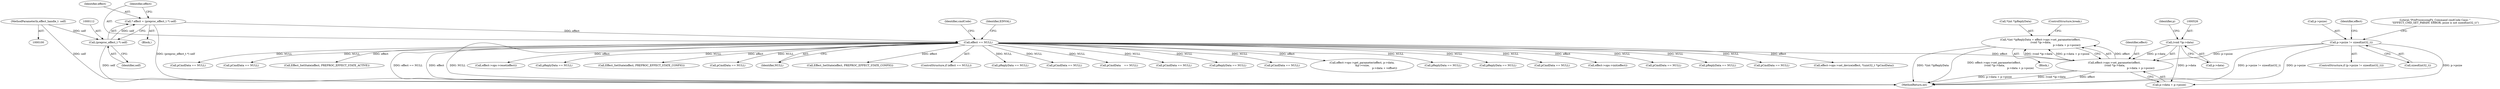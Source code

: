 digraph "0_Android_aeea52da00d210587fb3ed895de3d5f2e0264c88_9@integer" {
"1000518" [label="(Call,*(int *)pReplyData = effect->ops->set_parameter(effect,\n (void *)p->data,\n                                                                p->data + p->psize))"];
"1000523" [label="(Call,effect->ops->set_parameter(effect,\n (void *)p->data,\n                                                                p->data + p->psize))"];
"1000117" [label="(Call,effect == NULL)"];
"1000109" [label="(Call,* effect = (preproc_effect_t *) self)"];
"1000111" [label="(Call,(preproc_effect_t *) self)"];
"1000101" [label="(MethodParameterIn,effect_handle_t  self)"];
"1000525" [label="(Call,(void *)p->data)"];
"1000499" [label="(Call,p->psize != sizeof(int32_t))"];
"1000119" [label="(Identifier,NULL)"];
"1000246" [label="(Call,Effect_SetState(effect, PREPROC_EFFECT_STATE_CONFIG))"];
"1000518" [label="(Call,*(int *)pReplyData = effect->ops->set_parameter(effect,\n (void *)p->data,\n                                                                p->data + p->psize))"];
"1000507" [label="(Literal,\"PreProcessingFx_Command cmdCode Case: \"\n \"EFFECT_CMD_SET_PARAM: ERROR, psize is not sizeof(int32_t)\")"];
"1000116" [label="(ControlStructure,if (effect == NULL))"];
"1000111" [label="(Call,(preproc_effect_t *) self)"];
"1000532" [label="(Identifier,p)"];
"1000326" [label="(Call,pReplyData == NULL)"];
"1000852" [label="(Call,pCmdData == NULL)"];
"1000162" [label="(Call,pCmdData    == NULL)"];
"1001030" [label="(Call,pCmdData == NULL)"];
"1000130" [label="(Call,pReplyData == NULL)"];
"1000498" [label="(ControlStructure,if (p->psize != sizeof(int32_t)))"];
"1000499" [label="(Call,p->psize != sizeof(int32_t))"];
"1000500" [label="(Call,p->psize)"];
"1000628" [label="(Call,pCmdData == NULL)"];
"1000517" [label="(Block,)"];
"1000109" [label="(Call,* effect = (preproc_effect_t *) self)"];
"1000107" [label="(Block,)"];
"1000125" [label="(Identifier,cmdCode)"];
"1000437" [label="(Call,effect->ops->get_parameter(effect, p->data,\n &p->vsize,\n                                                       p->data + voffset))"];
"1000541" [label="(Call,pReplyData == NULL)"];
"1000525" [label="(Call,(void *)p->data)"];
"1000514" [label="(Identifier,effect)"];
"1000795" [label="(Call,pReplyData == NULL)"];
"1000714" [label="(Call,pCmdData == NULL)"];
"1000527" [label="(Call,p->data)"];
"1000530" [label="(Call,p->data + p->psize)"];
"1000149" [label="(Call,effect->ops->init(effect))"];
"1000363" [label="(Call,pCmdData == NULL)"];
"1000567" [label="(Call,pReplyData == NULL)"];
"1000523" [label="(Call,effect->ops->set_parameter(effect,\n (void *)p->data,\n                                                                p->data + p->psize))"];
"1000110" [label="(Identifier,effect)"];
"1000519" [label="(Call,*(int *)pReplyData)"];
"1000278" [label="(Call,pCmdData == NULL)"];
"1001295" [label="(MethodReturn,int)"];
"1000614" [label="(Call,effect->ops->set_device(effect, *(uint32_t *)pCmdData))"];
"1000503" [label="(Call,sizeof(int32_t))"];
"1000113" [label="(Identifier,self)"];
"1000537" [label="(ControlStructure,break;)"];
"1001134" [label="(Call,pCmdData == NULL)"];
"1000467" [label="(Call,pCmdData == NULL)"];
"1000560" [label="(Call,Effect_SetState(effect, PREPROC_EFFECT_STATE_ACTIVE))"];
"1000101" [label="(MethodParameterIn,effect_handle_t  self)"];
"1000356" [label="(Call,effect->ops->reset(effect))"];
"1000253" [label="(Call,pReplyData == NULL)"];
"1000586" [label="(Call,Effect_SetState(effect, PREPROC_EFFECT_STATE_CONFIG))"];
"1000118" [label="(Identifier,effect)"];
"1000594" [label="(Call,pCmdData == NULL)"];
"1000123" [label="(Identifier,EINVAL)"];
"1000524" [label="(Identifier,effect)"];
"1000117" [label="(Call,effect == NULL)"];
"1000518" -> "1000517"  [label="AST: "];
"1000518" -> "1000523"  [label="CFG: "];
"1000519" -> "1000518"  [label="AST: "];
"1000523" -> "1000518"  [label="AST: "];
"1000537" -> "1000518"  [label="CFG: "];
"1000518" -> "1001295"  [label="DDG: *(int *)pReplyData"];
"1000518" -> "1001295"  [label="DDG: effect->ops->set_parameter(effect,\n (void *)p->data,\n                                                                p->data + p->psize)"];
"1000523" -> "1000518"  [label="DDG: effect"];
"1000523" -> "1000518"  [label="DDG: (void *)p->data"];
"1000523" -> "1000518"  [label="DDG: p->data + p->psize"];
"1000523" -> "1000530"  [label="CFG: "];
"1000524" -> "1000523"  [label="AST: "];
"1000525" -> "1000523"  [label="AST: "];
"1000530" -> "1000523"  [label="AST: "];
"1000523" -> "1001295"  [label="DDG: (void *)p->data"];
"1000523" -> "1001295"  [label="DDG: effect"];
"1000523" -> "1001295"  [label="DDG: p->data + p->psize"];
"1000117" -> "1000523"  [label="DDG: effect"];
"1000525" -> "1000523"  [label="DDG: p->data"];
"1000499" -> "1000523"  [label="DDG: p->psize"];
"1000117" -> "1000116"  [label="AST: "];
"1000117" -> "1000119"  [label="CFG: "];
"1000118" -> "1000117"  [label="AST: "];
"1000119" -> "1000117"  [label="AST: "];
"1000123" -> "1000117"  [label="CFG: "];
"1000125" -> "1000117"  [label="CFG: "];
"1000117" -> "1001295"  [label="DDG: effect == NULL"];
"1000117" -> "1001295"  [label="DDG: effect"];
"1000117" -> "1001295"  [label="DDG: NULL"];
"1000109" -> "1000117"  [label="DDG: effect"];
"1000117" -> "1000130"  [label="DDG: NULL"];
"1000117" -> "1000149"  [label="DDG: effect"];
"1000117" -> "1000162"  [label="DDG: NULL"];
"1000117" -> "1000246"  [label="DDG: effect"];
"1000117" -> "1000253"  [label="DDG: NULL"];
"1000117" -> "1000278"  [label="DDG: NULL"];
"1000117" -> "1000326"  [label="DDG: NULL"];
"1000117" -> "1000356"  [label="DDG: effect"];
"1000117" -> "1000363"  [label="DDG: NULL"];
"1000117" -> "1000437"  [label="DDG: effect"];
"1000117" -> "1000467"  [label="DDG: NULL"];
"1000117" -> "1000541"  [label="DDG: NULL"];
"1000117" -> "1000560"  [label="DDG: effect"];
"1000117" -> "1000567"  [label="DDG: NULL"];
"1000117" -> "1000586"  [label="DDG: effect"];
"1000117" -> "1000594"  [label="DDG: NULL"];
"1000117" -> "1000614"  [label="DDG: effect"];
"1000117" -> "1000628"  [label="DDG: NULL"];
"1000117" -> "1000714"  [label="DDG: NULL"];
"1000117" -> "1000795"  [label="DDG: NULL"];
"1000117" -> "1000852"  [label="DDG: NULL"];
"1000117" -> "1001030"  [label="DDG: NULL"];
"1000117" -> "1001134"  [label="DDG: NULL"];
"1000109" -> "1000107"  [label="AST: "];
"1000109" -> "1000111"  [label="CFG: "];
"1000110" -> "1000109"  [label="AST: "];
"1000111" -> "1000109"  [label="AST: "];
"1000118" -> "1000109"  [label="CFG: "];
"1000109" -> "1001295"  [label="DDG: (preproc_effect_t *) self"];
"1000111" -> "1000109"  [label="DDG: self"];
"1000111" -> "1000113"  [label="CFG: "];
"1000112" -> "1000111"  [label="AST: "];
"1000113" -> "1000111"  [label="AST: "];
"1000111" -> "1001295"  [label="DDG: self"];
"1000101" -> "1000111"  [label="DDG: self"];
"1000101" -> "1000100"  [label="AST: "];
"1000101" -> "1001295"  [label="DDG: self"];
"1000525" -> "1000527"  [label="CFG: "];
"1000526" -> "1000525"  [label="AST: "];
"1000527" -> "1000525"  [label="AST: "];
"1000532" -> "1000525"  [label="CFG: "];
"1000525" -> "1000530"  [label="DDG: p->data"];
"1000499" -> "1000498"  [label="AST: "];
"1000499" -> "1000503"  [label="CFG: "];
"1000500" -> "1000499"  [label="AST: "];
"1000503" -> "1000499"  [label="AST: "];
"1000507" -> "1000499"  [label="CFG: "];
"1000514" -> "1000499"  [label="CFG: "];
"1000499" -> "1001295"  [label="DDG: p->psize != sizeof(int32_t)"];
"1000499" -> "1001295"  [label="DDG: p->psize"];
"1000499" -> "1000530"  [label="DDG: p->psize"];
}
